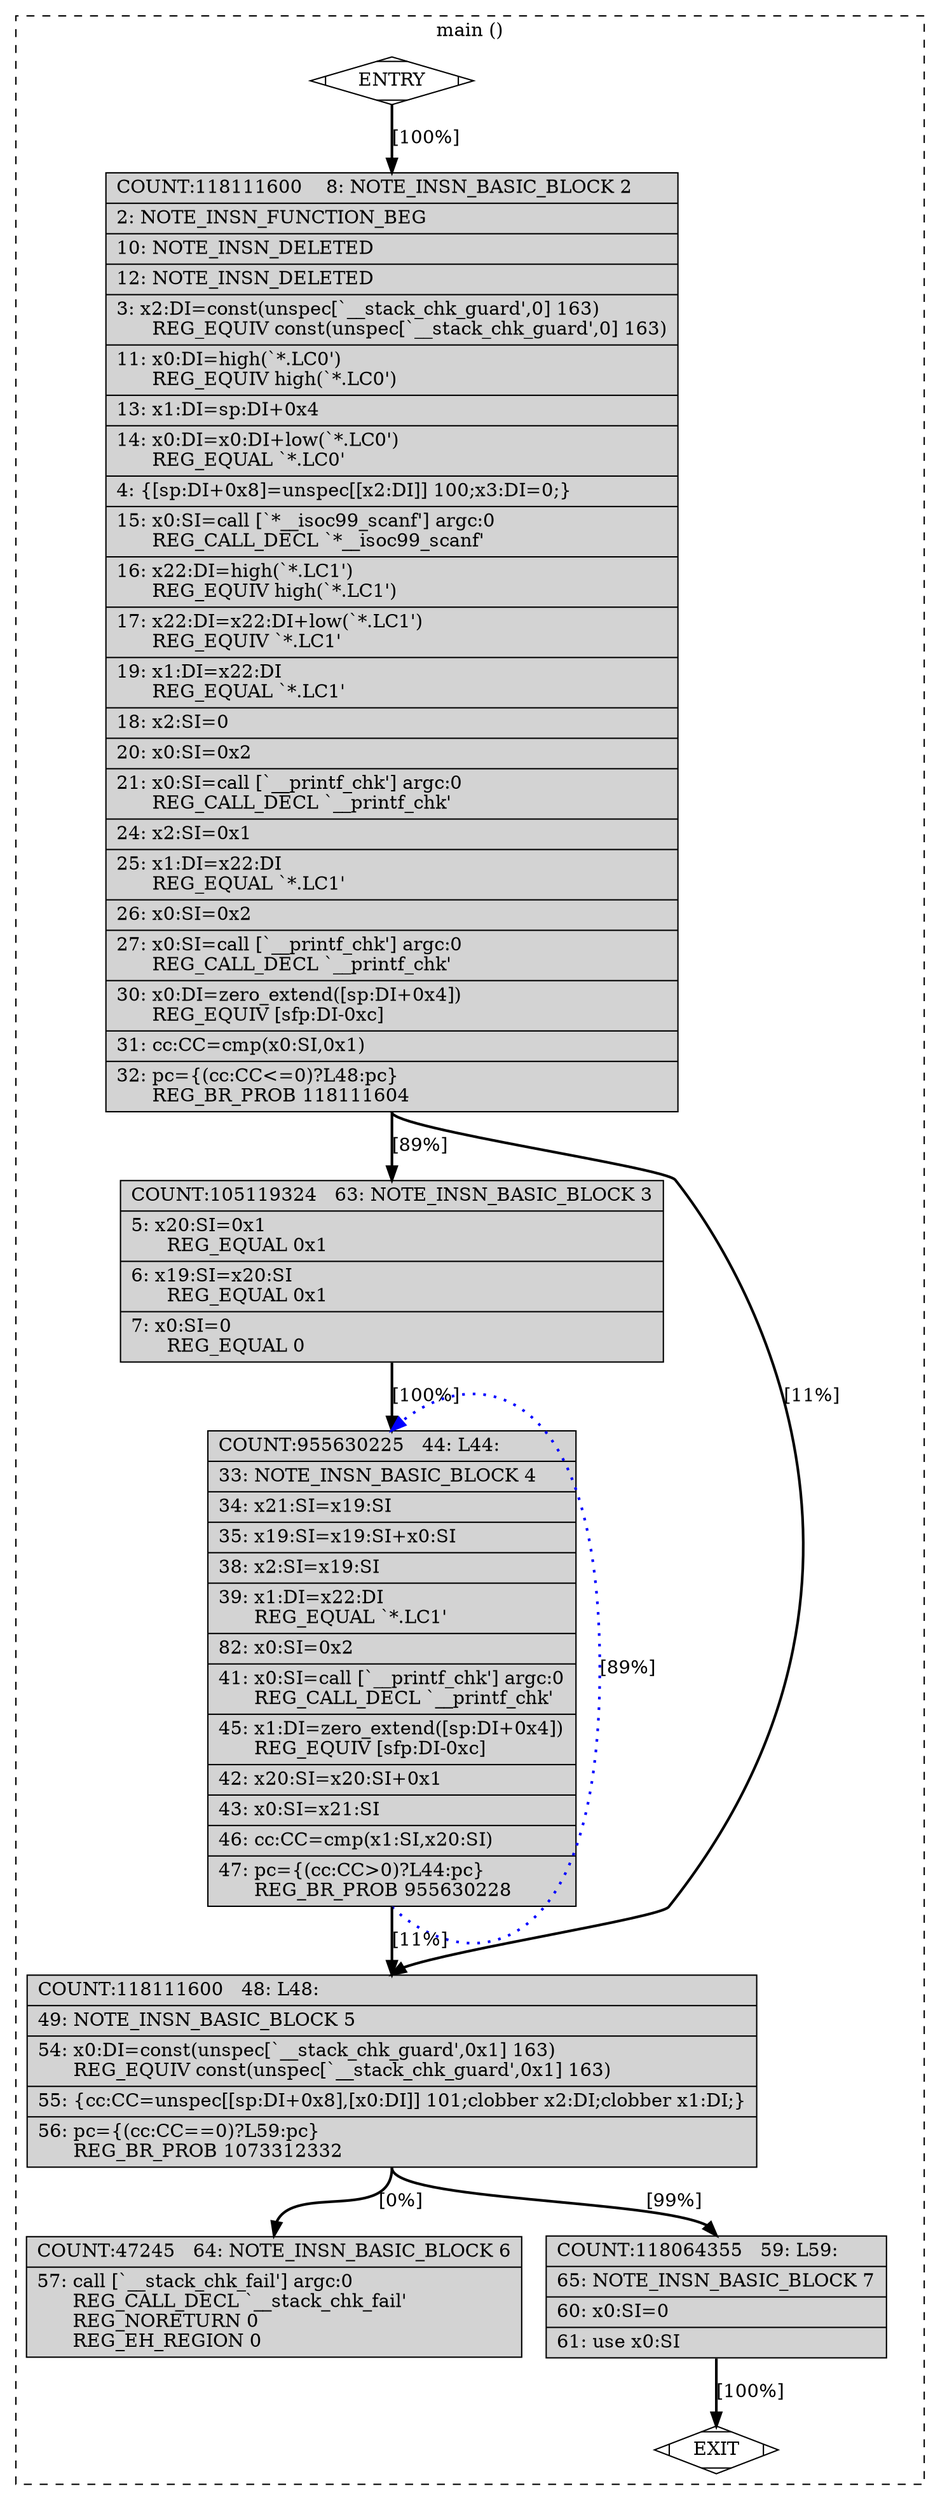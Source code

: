 digraph "a-fib.c.303r.postreload" {
overlap=false;
subgraph "cluster_main" {
	style="dashed";
	color="black";
	label="main ()";
	fn_23_basic_block_0 [shape=Mdiamond,style=filled,fillcolor=white,label="ENTRY"];

	fn_23_basic_block_2 [shape=record,style=filled,fillcolor=lightgrey,label="{COUNT:118111600\ \ \ \ 8:\ NOTE_INSN_BASIC_BLOCK\ 2\l\
|\ \ \ \ 2:\ NOTE_INSN_FUNCTION_BEG\l\
|\ \ \ 10:\ NOTE_INSN_DELETED\l\
|\ \ \ 12:\ NOTE_INSN_DELETED\l\
|\ \ \ \ 3:\ x2:DI=const(unspec[`__stack_chk_guard',0]\ 163)\l\
\ \ \ \ \ \ REG_EQUIV\ const(unspec[`__stack_chk_guard',0]\ 163)\l\
|\ \ \ 11:\ x0:DI=high(`*.LC0')\l\
\ \ \ \ \ \ REG_EQUIV\ high(`*.LC0')\l\
|\ \ \ 13:\ x1:DI=sp:DI+0x4\l\
|\ \ \ 14:\ x0:DI=x0:DI+low(`*.LC0')\l\
\ \ \ \ \ \ REG_EQUAL\ `*.LC0'\l\
|\ \ \ \ 4:\ \{[sp:DI+0x8]=unspec[[x2:DI]]\ 100;x3:DI=0;\}\l\
|\ \ \ 15:\ x0:SI=call\ [`*__isoc99_scanf']\ argc:0\l\
\ \ \ \ \ \ REG_CALL_DECL\ `*__isoc99_scanf'\l\
|\ \ \ 16:\ x22:DI=high(`*.LC1')\l\
\ \ \ \ \ \ REG_EQUIV\ high(`*.LC1')\l\
|\ \ \ 17:\ x22:DI=x22:DI+low(`*.LC1')\l\
\ \ \ \ \ \ REG_EQUIV\ `*.LC1'\l\
|\ \ \ 19:\ x1:DI=x22:DI\l\
\ \ \ \ \ \ REG_EQUAL\ `*.LC1'\l\
|\ \ \ 18:\ x2:SI=0\l\
|\ \ \ 20:\ x0:SI=0x2\l\
|\ \ \ 21:\ x0:SI=call\ [`__printf_chk']\ argc:0\l\
\ \ \ \ \ \ REG_CALL_DECL\ `__printf_chk'\l\
|\ \ \ 24:\ x2:SI=0x1\l\
|\ \ \ 25:\ x1:DI=x22:DI\l\
\ \ \ \ \ \ REG_EQUAL\ `*.LC1'\l\
|\ \ \ 26:\ x0:SI=0x2\l\
|\ \ \ 27:\ x0:SI=call\ [`__printf_chk']\ argc:0\l\
\ \ \ \ \ \ REG_CALL_DECL\ `__printf_chk'\l\
|\ \ \ 30:\ x0:DI=zero_extend([sp:DI+0x4])\l\
\ \ \ \ \ \ REG_EQUIV\ [sfp:DI-0xc]\l\
|\ \ \ 31:\ cc:CC=cmp(x0:SI,0x1)\l\
|\ \ \ 32:\ pc=\{(cc:CC\<=0)?L48:pc\}\l\
\ \ \ \ \ \ REG_BR_PROB\ 118111604\l\
}"];

	fn_23_basic_block_3 [shape=record,style=filled,fillcolor=lightgrey,label="{COUNT:105119324\ \ \ 63:\ NOTE_INSN_BASIC_BLOCK\ 3\l\
|\ \ \ \ 5:\ x20:SI=0x1\l\
\ \ \ \ \ \ REG_EQUAL\ 0x1\l\
|\ \ \ \ 6:\ x19:SI=x20:SI\l\
\ \ \ \ \ \ REG_EQUAL\ 0x1\l\
|\ \ \ \ 7:\ x0:SI=0\l\
\ \ \ \ \ \ REG_EQUAL\ 0\l\
}"];

	fn_23_basic_block_4 [shape=record,style=filled,fillcolor=lightgrey,label="{COUNT:955630225\ \ \ 44:\ L44:\l\
|\ \ \ 33:\ NOTE_INSN_BASIC_BLOCK\ 4\l\
|\ \ \ 34:\ x21:SI=x19:SI\l\
|\ \ \ 35:\ x19:SI=x19:SI+x0:SI\l\
|\ \ \ 38:\ x2:SI=x19:SI\l\
|\ \ \ 39:\ x1:DI=x22:DI\l\
\ \ \ \ \ \ REG_EQUAL\ `*.LC1'\l\
|\ \ \ 82:\ x0:SI=0x2\l\
|\ \ \ 41:\ x0:SI=call\ [`__printf_chk']\ argc:0\l\
\ \ \ \ \ \ REG_CALL_DECL\ `__printf_chk'\l\
|\ \ \ 45:\ x1:DI=zero_extend([sp:DI+0x4])\l\
\ \ \ \ \ \ REG_EQUIV\ [sfp:DI-0xc]\l\
|\ \ \ 42:\ x20:SI=x20:SI+0x1\l\
|\ \ \ 43:\ x0:SI=x21:SI\l\
|\ \ \ 46:\ cc:CC=cmp(x1:SI,x20:SI)\l\
|\ \ \ 47:\ pc=\{(cc:CC\>0)?L44:pc\}\l\
\ \ \ \ \ \ REG_BR_PROB\ 955630228\l\
}"];

	fn_23_basic_block_5 [shape=record,style=filled,fillcolor=lightgrey,label="{COUNT:118111600\ \ \ 48:\ L48:\l\
|\ \ \ 49:\ NOTE_INSN_BASIC_BLOCK\ 5\l\
|\ \ \ 54:\ x0:DI=const(unspec[`__stack_chk_guard',0x1]\ 163)\l\
\ \ \ \ \ \ REG_EQUIV\ const(unspec[`__stack_chk_guard',0x1]\ 163)\l\
|\ \ \ 55:\ \{cc:CC=unspec[[sp:DI+0x8],[x0:DI]]\ 101;clobber\ x2:DI;clobber\ x1:DI;\}\l\
|\ \ \ 56:\ pc=\{(cc:CC==0)?L59:pc\}\l\
\ \ \ \ \ \ REG_BR_PROB\ 1073312332\l\
}"];

	fn_23_basic_block_6 [shape=record,style=filled,fillcolor=lightgrey,label="{COUNT:47245\ \ \ 64:\ NOTE_INSN_BASIC_BLOCK\ 6\l\
|\ \ \ 57:\ call\ [`__stack_chk_fail']\ argc:0\l\
\ \ \ \ \ \ REG_CALL_DECL\ `__stack_chk_fail'\l\
\ \ \ \ \ \ REG_NORETURN\ 0\l\
\ \ \ \ \ \ REG_EH_REGION\ 0\l\
}"];

	fn_23_basic_block_7 [shape=record,style=filled,fillcolor=lightgrey,label="{COUNT:118064355\ \ \ 59:\ L59:\l\
|\ \ \ 65:\ NOTE_INSN_BASIC_BLOCK\ 7\l\
|\ \ \ 60:\ x0:SI=0\l\
|\ \ \ 61:\ use\ x0:SI\l\
}"];

	fn_23_basic_block_1 [shape=Mdiamond,style=filled,fillcolor=white,label="EXIT"];

	fn_23_basic_block_0:s -> fn_23_basic_block_2:n [style="solid,bold",color=black,weight=100,constraint=true,label="[100%]"];
	fn_23_basic_block_2:s -> fn_23_basic_block_3:n [style="solid,bold",color=black,weight=100,constraint=true,label="[89%]"];
	fn_23_basic_block_2:s -> fn_23_basic_block_5:n [style="solid,bold",color=black,weight=10,constraint=true,label="[11%]"];
	fn_23_basic_block_3:s -> fn_23_basic_block_4:n [style="solid,bold",color=black,weight=100,constraint=true,label="[100%]"];
	fn_23_basic_block_4:s -> fn_23_basic_block_4:n [style="dotted,bold",color=blue,weight=10,constraint=false,label="[89%]"];
	fn_23_basic_block_4:s -> fn_23_basic_block_5:n [style="solid,bold",color=black,weight=100,constraint=true,label="[11%]"];
	fn_23_basic_block_5:s -> fn_23_basic_block_7:n [style="solid,bold",color=black,weight=10,constraint=true,label="[99%]"];
	fn_23_basic_block_5:s -> fn_23_basic_block_6:n [style="solid,bold",color=black,weight=100,constraint=true,label="[0%]"];
	fn_23_basic_block_7:s -> fn_23_basic_block_1:n [style="solid,bold",color=black,weight=100,constraint=true,label="[100%]"];
	fn_23_basic_block_0:s -> fn_23_basic_block_1:n [style="invis",constraint=true];
}
}
